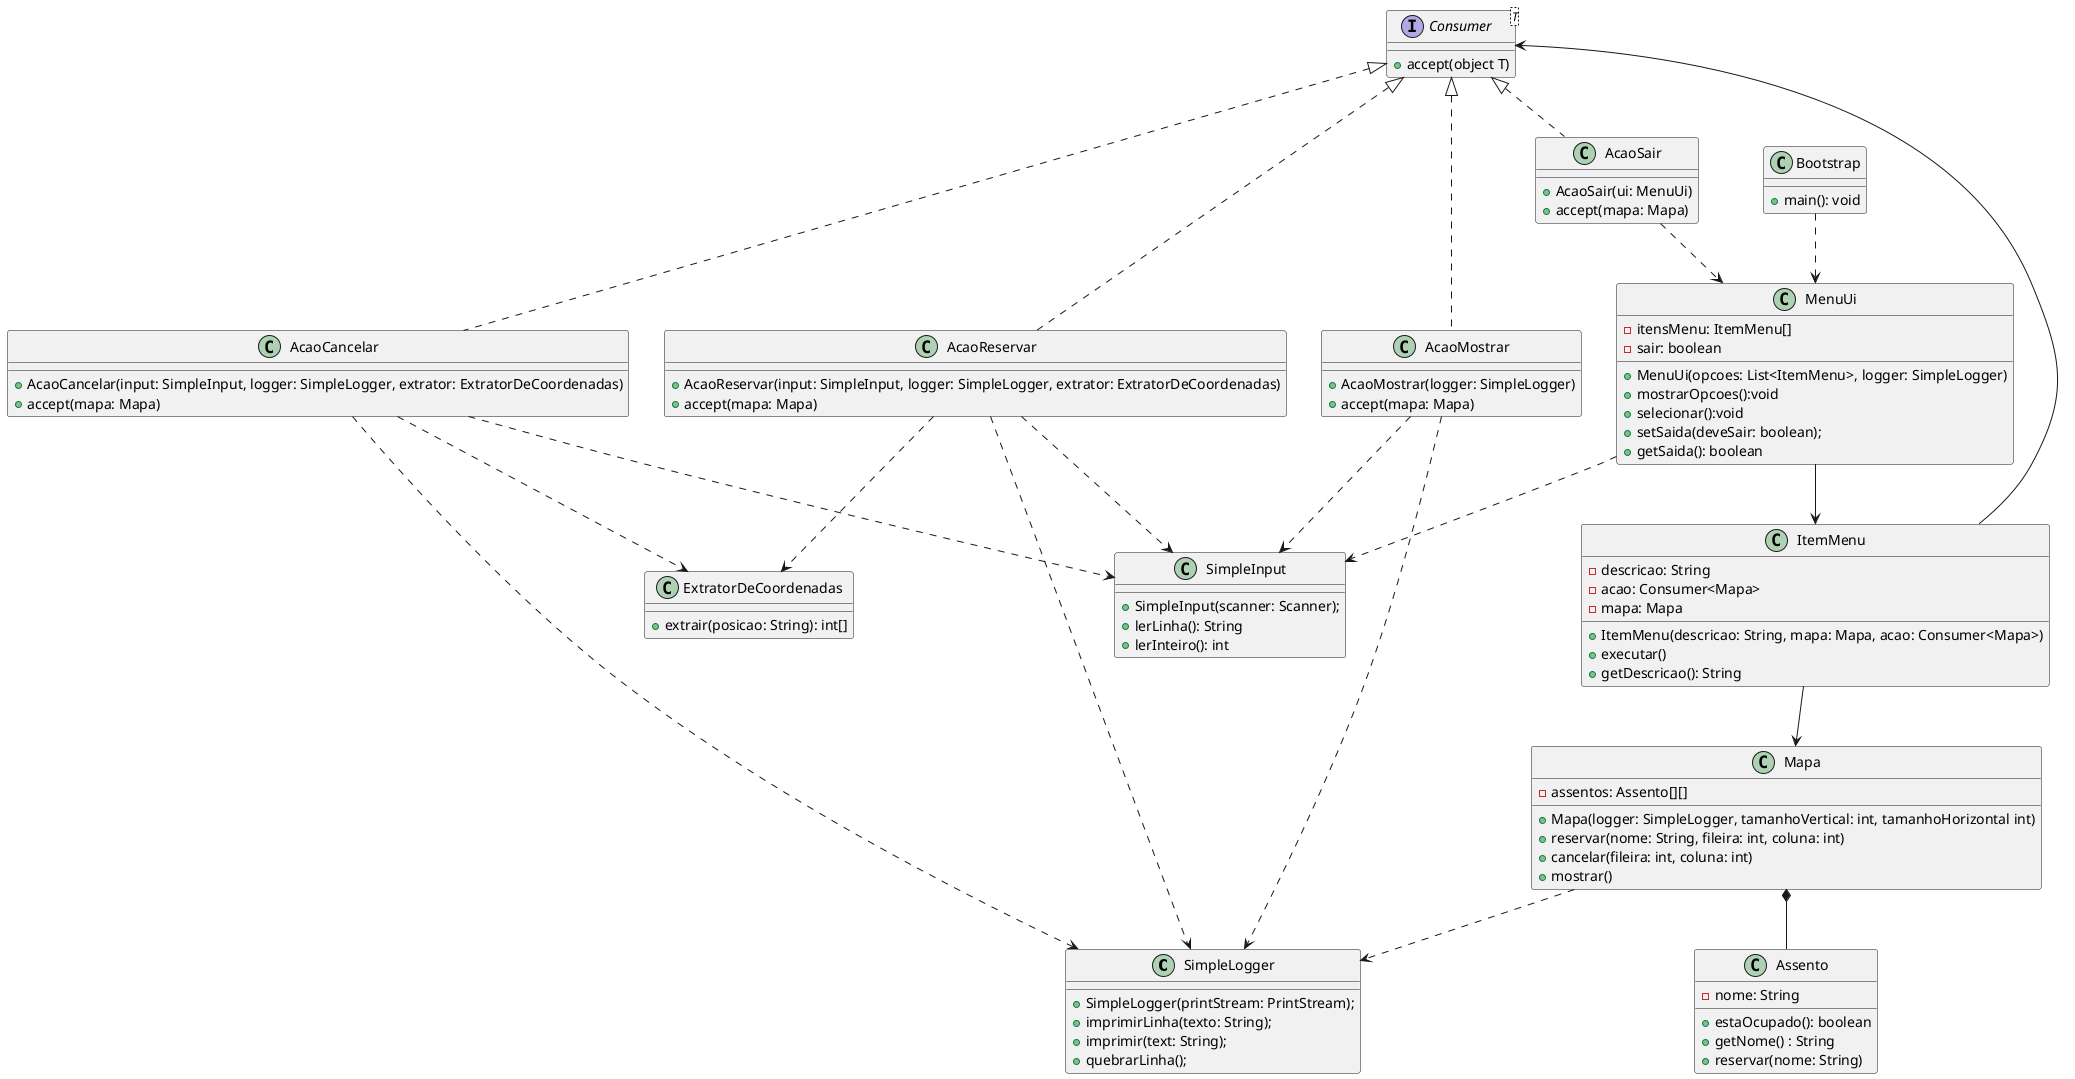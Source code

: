 @startuml cinema

class SimpleLogger {
  + SimpleLogger(printStream: PrintStream);
  + imprimirLinha(texto: String);
  + imprimir(text: String);
  + quebrarLinha();
}

class SimpleInput {
  + SimpleInput(scanner: Scanner);
  + lerLinha(): String
  + lerInteiro(): int
}

class ExtratorDeCoordenadas {
  + extrair(posicao: String): int[]
}

class AcaoCancelar implements Consumer {
  + AcaoCancelar(input: SimpleInput, logger: SimpleLogger, extrator: ExtratorDeCoordenadas)
  + accept(mapa: Mapa)
}

class AcaoMostrar implements Consumer {
  + AcaoMostrar(logger: SimpleLogger)
  + accept(mapa: Mapa)
}

class AcaoReservar implements Consumer {
  + AcaoReservar(input: SimpleInput, logger: SimpleLogger, extrator: ExtratorDeCoordenadas)
  + accept(mapa: Mapa)
}

class AcaoSair implements Consumer {
  + AcaoSair(ui: MenuUi)
  + accept(mapa: Mapa)
}

class Mapa {
  - assentos: Assento[][]
  + Mapa(logger: SimpleLogger, tamanhoVertical: int, tamanhoHorizontal int)
  + reservar(nome: String, fileira: int, coluna: int)
  + cancelar(fileira: int, coluna: int)
  + mostrar()
}

class Assento {
  - nome: String
  + estaOcupado(): boolean
  + getNome() : String
  + reservar(nome: String)
}

class Bootstrap {
  + main(): void
}

class MenuUi {
  - itensMenu: ItemMenu[]
  - sair: boolean

  + MenuUi(opcoes: List<ItemMenu>, logger: SimpleLogger)
  + mostrarOpcoes():void 
  + selecionar():void
  + setSaida(deveSair: boolean);
  + getSaida(): boolean
}

class ItemMenu {
  - descricao: String
  - acao: Consumer<Mapa>
  - mapa: Mapa

  + ItemMenu(descricao: String, mapa: Mapa, acao: Consumer<Mapa>)
  + executar()
  + getDescricao(): String
}

interface Consumer<T> {

  + accept(object T)
}


Bootstrap ..> MenuUi
ItemMenu --> Consumer
AcaoCancelar ..> ExtratorDeCoordenadas
AcaoReservar ..> ExtratorDeCoordenadas

AcaoMostrar ..> SimpleLogger
AcaoCancelar ..> SimpleLogger
AcaoReservar ..> SimpleLogger

AcaoSair ..> MenuUi

AcaoMostrar ..> SimpleInput
AcaoCancelar ..> SimpleInput
AcaoReservar ..> SimpleInput



Mapa *-- Assento
MenuUi ..> SimpleInput
Mapa ..> SimpleLogger
MenuUi --> ItemMenu
ItemMenu --> Mapa



@enduml